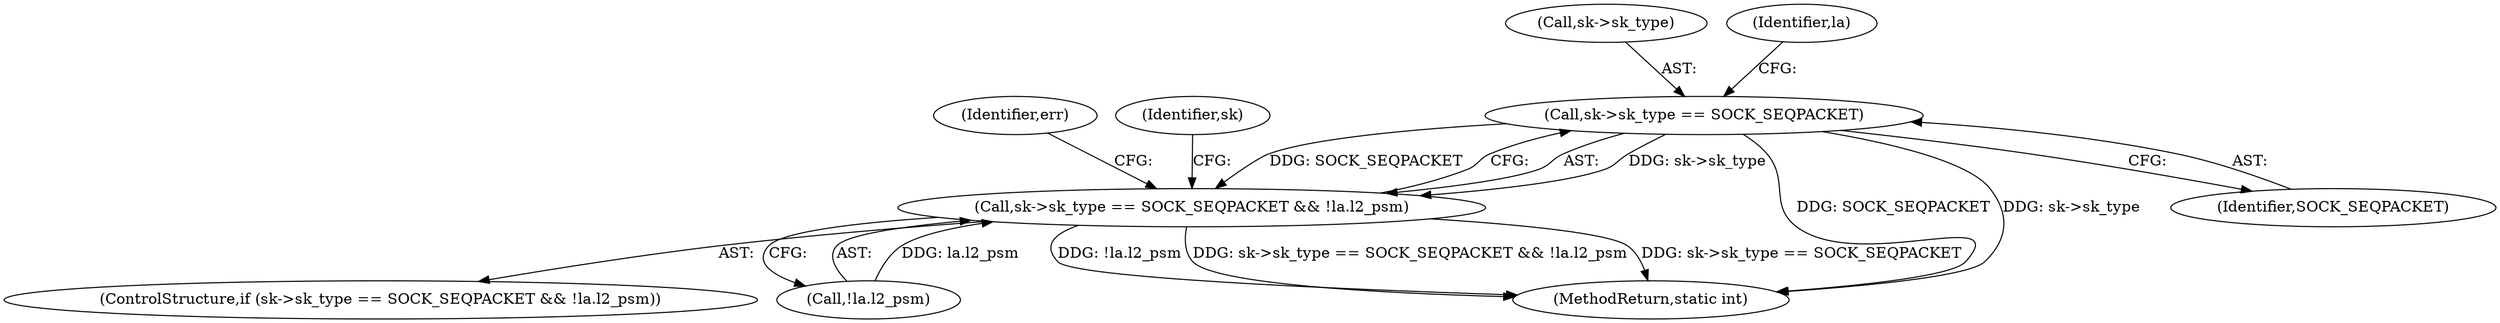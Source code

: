 digraph "0_linux_f2fcfcd670257236ebf2088bbdf26f6a8ef459fe_4@pointer" {
"1000160" [label="(Call,sk->sk_type == SOCK_SEQPACKET)"];
"1000159" [label="(Call,sk->sk_type == SOCK_SEQPACKET && !la.l2_psm)"];
"1000161" [label="(Call,sk->sk_type)"];
"1000255" [label="(MethodReturn,static int)"];
"1000171" [label="(Identifier,err)"];
"1000178" [label="(Identifier,sk)"];
"1000160" [label="(Call,sk->sk_type == SOCK_SEQPACKET)"];
"1000167" [label="(Identifier,la)"];
"1000158" [label="(ControlStructure,if (sk->sk_type == SOCK_SEQPACKET && !la.l2_psm))"];
"1000159" [label="(Call,sk->sk_type == SOCK_SEQPACKET && !la.l2_psm)"];
"1000165" [label="(Call,!la.l2_psm)"];
"1000164" [label="(Identifier,SOCK_SEQPACKET)"];
"1000160" -> "1000159"  [label="AST: "];
"1000160" -> "1000164"  [label="CFG: "];
"1000161" -> "1000160"  [label="AST: "];
"1000164" -> "1000160"  [label="AST: "];
"1000167" -> "1000160"  [label="CFG: "];
"1000159" -> "1000160"  [label="CFG: "];
"1000160" -> "1000255"  [label="DDG: SOCK_SEQPACKET"];
"1000160" -> "1000255"  [label="DDG: sk->sk_type"];
"1000160" -> "1000159"  [label="DDG: sk->sk_type"];
"1000160" -> "1000159"  [label="DDG: SOCK_SEQPACKET"];
"1000159" -> "1000158"  [label="AST: "];
"1000159" -> "1000165"  [label="CFG: "];
"1000165" -> "1000159"  [label="AST: "];
"1000171" -> "1000159"  [label="CFG: "];
"1000178" -> "1000159"  [label="CFG: "];
"1000159" -> "1000255"  [label="DDG: sk->sk_type == SOCK_SEQPACKET && !la.l2_psm"];
"1000159" -> "1000255"  [label="DDG: sk->sk_type == SOCK_SEQPACKET"];
"1000159" -> "1000255"  [label="DDG: !la.l2_psm"];
"1000165" -> "1000159"  [label="DDG: la.l2_psm"];
}
